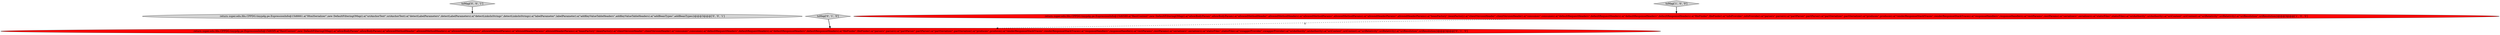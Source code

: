 digraph {
4 [style = filled, label = "toMap['0', '0', '1']", fillcolor = lightgray, shape = diamond image = "AAA0AAABBB3BBB"];
1 [style = filled, label = "return super.edu.fdu.CPPDG.tinypdg.pe.ExpressionInfo@15d6589.a(\"RestContext\",new DefaultFilteringOMap().a(\"allowBodyParam\",allowBodyParam).a(\"allowedMethodHeader\",allowedMethodHeaders).a(\"allowedMethodParams\",allowedMethodParams).a(\"allowedHeaderParams\",allowedHeaderParams).a(\"beanFactory\",beanFactory).a(\"clientVersionHeader\",clientVersionHeader).a(\"consumes\",consumes).a(\"defaultRequestHeaders\",defaultRequestHeaders).a(\"defaultResponseHeaders\",defaultResponseHeaders).a(\"fileFinder\",fileFinder).a(\"infoProvider\",infoProvider).a(\"parsers\",parsers).a(\"partParser\",partParser).a(\"partSerializer\",partSerializer).a(\"produces\",produces).a(\"renderResponseStackTraces\",renderResponseStackTraces).a(\"responseHandlers\",responseHandlers).a(\"restParams\",restParams).a(\"serializers\",serializers).a(\"staticFiles\",staticFiles).a(\"uriAuthority\",uriAuthority).a(\"uriContext\",uriContext).a(\"uriRelativity\",uriRelativity).a(\"uriResolution\",uriResolution))@@@3@@@['1', '0', '0']", fillcolor = red, shape = ellipse image = "AAA1AAABBB1BBB"];
0 [style = filled, label = "toMap['1', '0', '0']", fillcolor = lightgray, shape = diamond image = "AAA0AAABBB1BBB"];
5 [style = filled, label = "return super.edu.fdu.CPPDG.tinypdg.pe.ExpressionInfo@15d6661.a(\"HtmlSerializer\",new DefaultFilteringOMap().a(\"uriAnchorText\",uriAnchorText).a(\"detectLabelParameters\",detectLabelParameters).a(\"detectLinksInStrings\",detectLinksInStrings).a(\"labelParameter\",labelParameter).a(\"addKeyValueTableHeaders\",addKeyValueTableHeaders).a(\"addBeanTypes\",addBeanTypes))@@@3@@@['0', '0', '1']", fillcolor = lightgray, shape = ellipse image = "AAA0AAABBB3BBB"];
2 [style = filled, label = "toMap['0', '1', '0']", fillcolor = lightgray, shape = diamond image = "AAA0AAABBB2BBB"];
3 [style = filled, label = "return super.edu.fdu.CPPDG.tinypdg.pe.ExpressionInfo@15d65f5.a(\"RestContext\",new DefaultFilteringOMap().a(\"allowBodyParam\",allowBodyParam).a(\"allowedMethodHeader\",allowedMethodHeaders).a(\"allowedMethodParams\",allowedMethodParams).a(\"allowedHeaderParams\",allowedHeaderParams).a(\"beanFactory\",beanFactory).a(\"clientVersionHeader\",clientVersionHeader).a(\"consumes\",consumes).a(\"defaultRequestHeaders\",defaultRequestHeaders).a(\"defaultResponseHeaders\",defaultResponseHeaders).a(\"fileFinder\",fileFinder).a(\"parsers\",parsers).a(\"partParser\",partParser).a(\"partSerializer\",partSerializer).a(\"produces\",produces).a(\"renderResponseStackTraces\",renderResponseStackTraces).a(\"responseHandlers\",responseHandlers).a(\"restParams\",restParams).a(\"serializers\",serializers).a(\"staticFiles\",staticFiles).a(\"swaggerProvider\",swaggerProvider).a(\"uriAuthority\",uriAuthority).a(\"uriContext\",uriContext).a(\"uriRelativity\",uriRelativity).a(\"uriResolution\",uriResolution))@@@3@@@['0', '1', '0']", fillcolor = red, shape = ellipse image = "AAA1AAABBB2BBB"];
2->3 [style = bold, label=""];
1->3 [style = dashed, label="0"];
4->5 [style = bold, label=""];
0->1 [style = bold, label=""];
}
